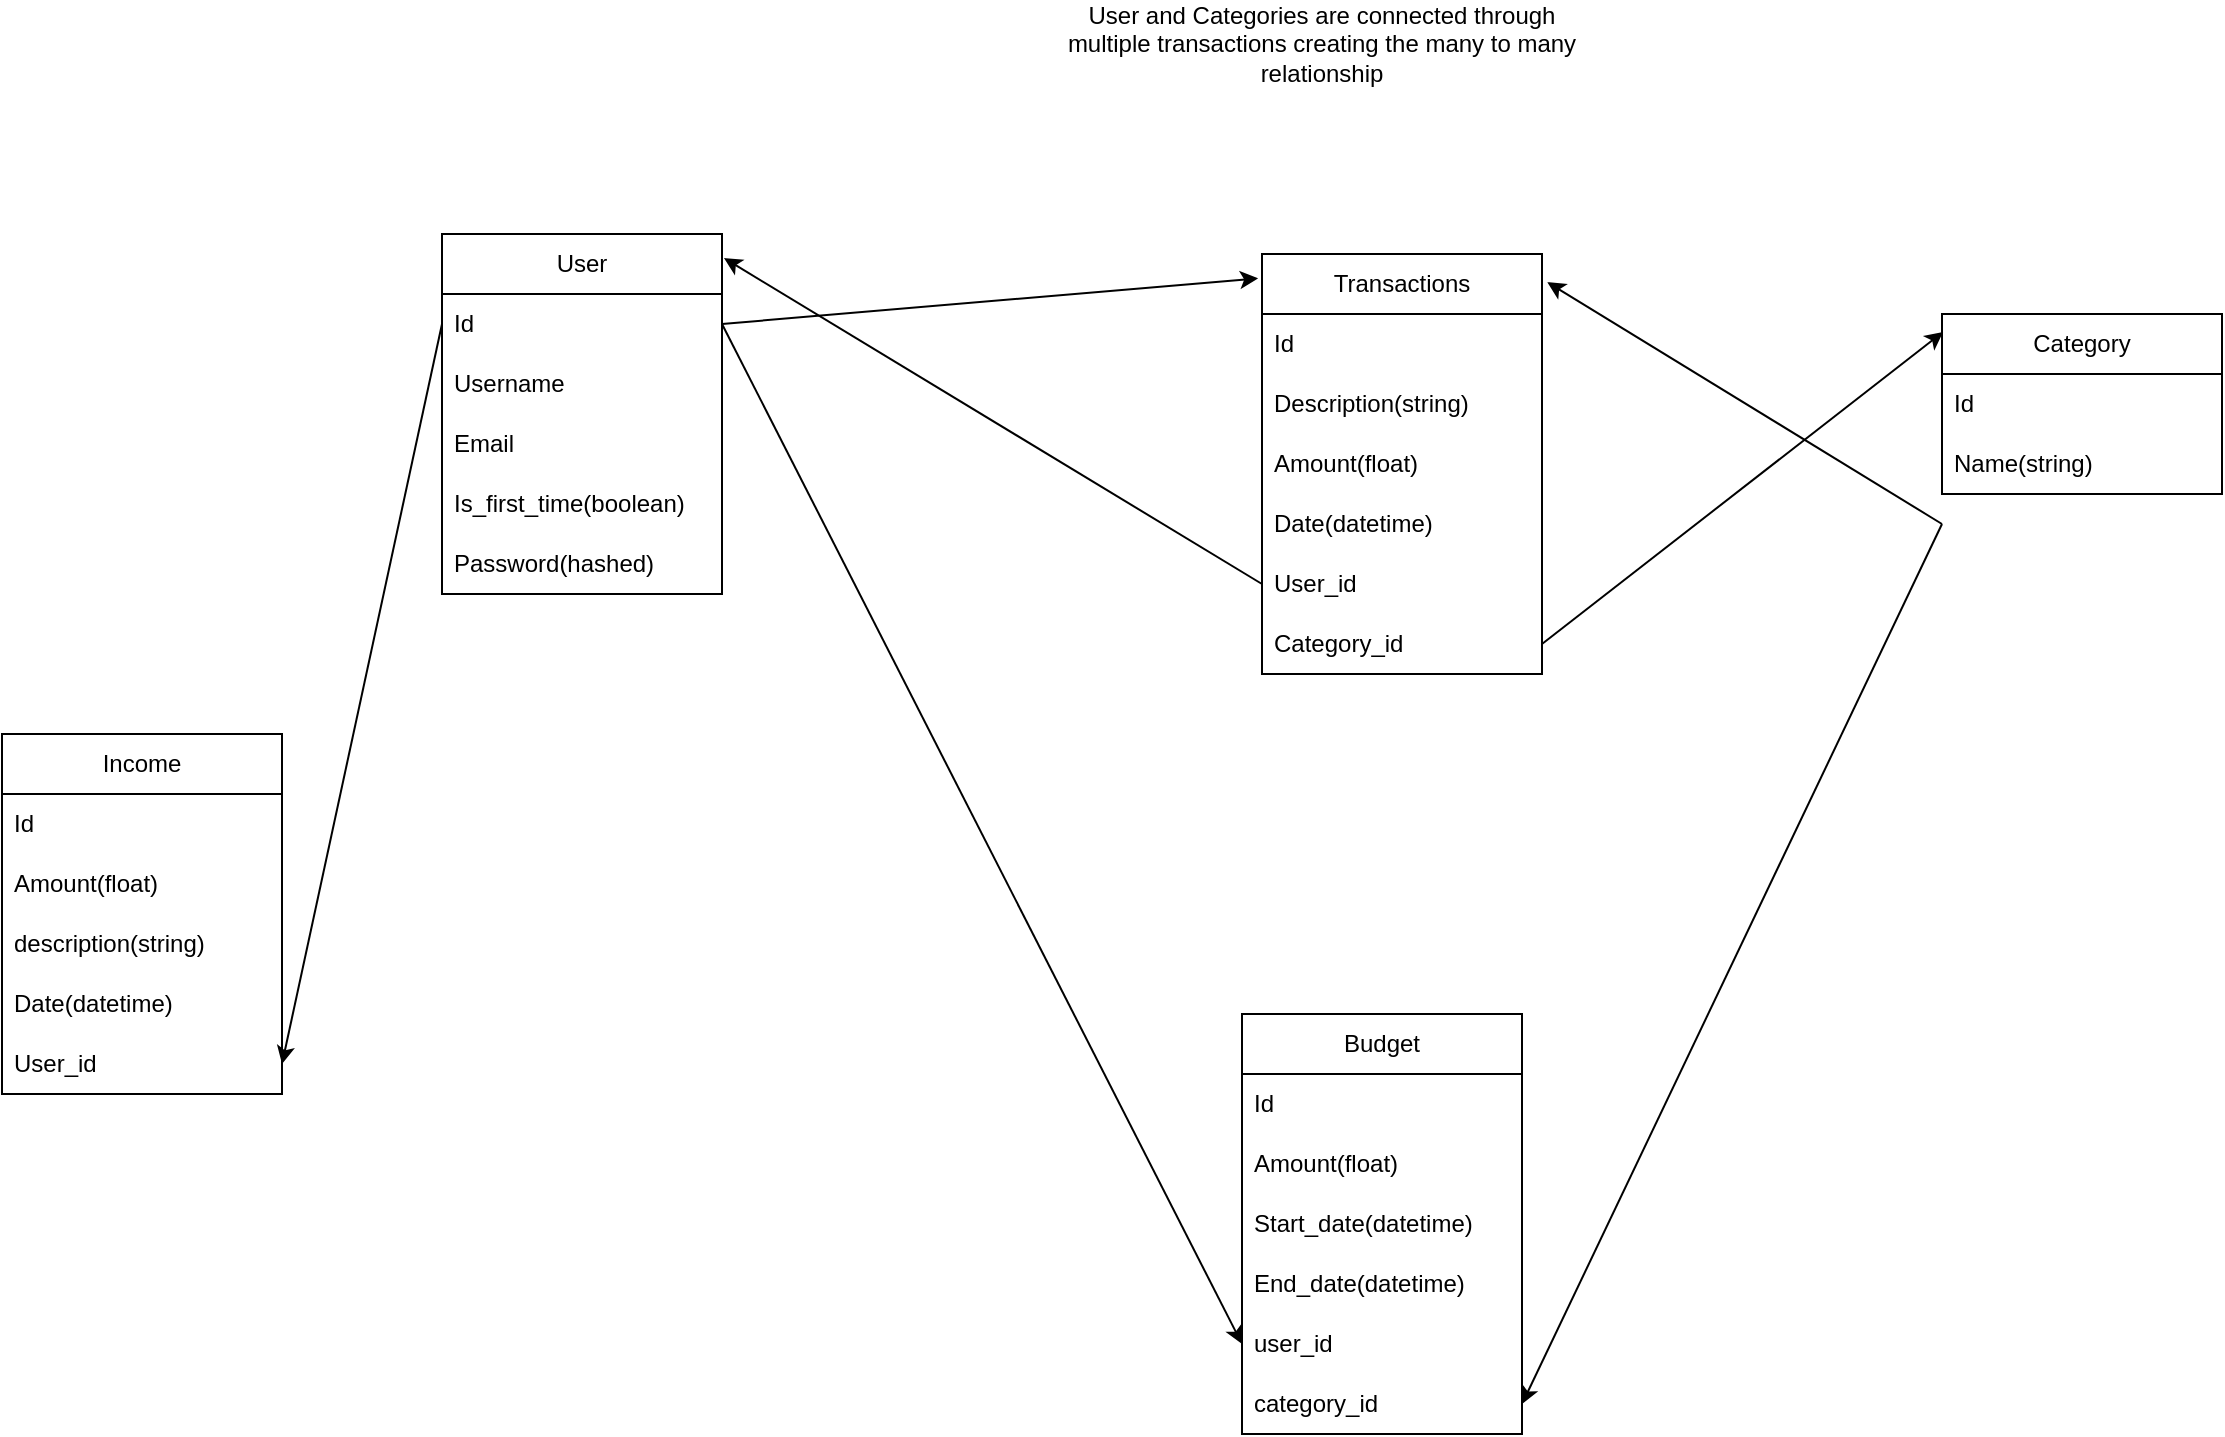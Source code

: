 <mxfile>
    <diagram id="fZOg4MZmH-KR1U9ZJjHP" name="Page-1">
        <mxGraphModel dx="1456" dy="597" grid="1" gridSize="10" guides="1" tooltips="1" connect="1" arrows="1" fold="1" page="1" pageScale="1" pageWidth="850" pageHeight="1100" math="0" shadow="0">
            <root>
                <mxCell id="0"/>
                <mxCell id="1" parent="0"/>
                <mxCell id="2" value="User" style="swimlane;fontStyle=0;childLayout=stackLayout;horizontal=1;startSize=30;horizontalStack=0;resizeParent=1;resizeParentMax=0;resizeLast=0;collapsible=1;marginBottom=0;whiteSpace=wrap;html=1;" parent="1" vertex="1">
                    <mxGeometry x="270" y="320" width="140" height="180" as="geometry"/>
                </mxCell>
                <mxCell id="3" value="Id" style="text;strokeColor=none;fillColor=none;align=left;verticalAlign=middle;spacingLeft=4;spacingRight=4;overflow=hidden;points=[[0,0.5],[1,0.5]];portConstraint=eastwest;rotatable=0;whiteSpace=wrap;html=1;" parent="2" vertex="1">
                    <mxGeometry y="30" width="140" height="30" as="geometry"/>
                </mxCell>
                <mxCell id="4" value="Username" style="text;strokeColor=none;fillColor=none;align=left;verticalAlign=middle;spacingLeft=4;spacingRight=4;overflow=hidden;points=[[0,0.5],[1,0.5]];portConstraint=eastwest;rotatable=0;whiteSpace=wrap;html=1;" parent="2" vertex="1">
                    <mxGeometry y="60" width="140" height="30" as="geometry"/>
                </mxCell>
                <mxCell id="5" value="Email" style="text;strokeColor=none;fillColor=none;align=left;verticalAlign=middle;spacingLeft=4;spacingRight=4;overflow=hidden;points=[[0,0.5],[1,0.5]];portConstraint=eastwest;rotatable=0;whiteSpace=wrap;html=1;" parent="2" vertex="1">
                    <mxGeometry y="90" width="140" height="30" as="geometry"/>
                </mxCell>
                <mxCell id="18" value="Is_first_time(boolean)" style="text;strokeColor=none;fillColor=none;align=left;verticalAlign=middle;spacingLeft=4;spacingRight=4;overflow=hidden;points=[[0,0.5],[1,0.5]];portConstraint=eastwest;rotatable=0;whiteSpace=wrap;html=1;" parent="2" vertex="1">
                    <mxGeometry y="120" width="140" height="30" as="geometry"/>
                </mxCell>
                <mxCell id="11" value="Password(hashed)" style="text;strokeColor=none;fillColor=none;align=left;verticalAlign=middle;spacingLeft=4;spacingRight=4;overflow=hidden;points=[[0,0.5],[1,0.5]];portConstraint=eastwest;rotatable=0;whiteSpace=wrap;html=1;" parent="2" vertex="1">
                    <mxGeometry y="150" width="140" height="30" as="geometry"/>
                </mxCell>
                <mxCell id="33" value="Budget" style="swimlane;fontStyle=0;childLayout=stackLayout;horizontal=1;startSize=30;horizontalStack=0;resizeParent=1;resizeParentMax=0;resizeLast=0;collapsible=1;marginBottom=0;whiteSpace=wrap;html=1;" parent="1" vertex="1">
                    <mxGeometry x="670" y="710" width="140" height="210" as="geometry"/>
                </mxCell>
                <mxCell id="34" value="Id" style="text;strokeColor=none;fillColor=none;align=left;verticalAlign=middle;spacingLeft=4;spacingRight=4;overflow=hidden;points=[[0,0.5],[1,0.5]];portConstraint=eastwest;rotatable=0;whiteSpace=wrap;html=1;" parent="33" vertex="1">
                    <mxGeometry y="30" width="140" height="30" as="geometry"/>
                </mxCell>
                <mxCell id="35" value="Amount(float)" style="text;strokeColor=none;fillColor=none;align=left;verticalAlign=middle;spacingLeft=4;spacingRight=4;overflow=hidden;points=[[0,0.5],[1,0.5]];portConstraint=eastwest;rotatable=0;whiteSpace=wrap;html=1;" parent="33" vertex="1">
                    <mxGeometry y="60" width="140" height="30" as="geometry"/>
                </mxCell>
                <mxCell id="36" value="Start_date(datetime)" style="text;strokeColor=none;fillColor=none;align=left;verticalAlign=middle;spacingLeft=4;spacingRight=4;overflow=hidden;points=[[0,0.5],[1,0.5]];portConstraint=eastwest;rotatable=0;whiteSpace=wrap;html=1;" parent="33" vertex="1">
                    <mxGeometry y="90" width="140" height="30" as="geometry"/>
                </mxCell>
                <mxCell id="37" value="End_date(datetime)" style="text;strokeColor=none;fillColor=none;align=left;verticalAlign=middle;spacingLeft=4;spacingRight=4;overflow=hidden;points=[[0,0.5],[1,0.5]];portConstraint=eastwest;rotatable=0;whiteSpace=wrap;html=1;" parent="33" vertex="1">
                    <mxGeometry y="120" width="140" height="30" as="geometry"/>
                </mxCell>
                <mxCell id="38" value="user_id" style="text;strokeColor=none;fillColor=none;align=left;verticalAlign=middle;spacingLeft=4;spacingRight=4;overflow=hidden;points=[[0,0.5],[1,0.5]];portConstraint=eastwest;rotatable=0;whiteSpace=wrap;html=1;" parent="33" vertex="1">
                    <mxGeometry y="150" width="140" height="30" as="geometry"/>
                </mxCell>
                <mxCell id="39" value="category_id" style="text;strokeColor=none;fillColor=none;align=left;verticalAlign=middle;spacingLeft=4;spacingRight=4;overflow=hidden;points=[[0,0.5],[1,0.5]];portConstraint=eastwest;rotatable=0;whiteSpace=wrap;html=1;" parent="33" vertex="1">
                    <mxGeometry y="180" width="140" height="30" as="geometry"/>
                </mxCell>
                <mxCell id="44" value="Category" style="swimlane;fontStyle=0;childLayout=stackLayout;horizontal=1;startSize=30;horizontalStack=0;resizeParent=1;resizeParentMax=0;resizeLast=0;collapsible=1;marginBottom=0;whiteSpace=wrap;html=1;" parent="1" vertex="1">
                    <mxGeometry x="1020" y="360" width="140" height="90" as="geometry"/>
                </mxCell>
                <mxCell id="45" value="Id" style="text;strokeColor=none;fillColor=none;align=left;verticalAlign=middle;spacingLeft=4;spacingRight=4;overflow=hidden;points=[[0,0.5],[1,0.5]];portConstraint=eastwest;rotatable=0;whiteSpace=wrap;html=1;" parent="44" vertex="1">
                    <mxGeometry y="30" width="140" height="30" as="geometry"/>
                </mxCell>
                <mxCell id="46" value="Name(string)" style="text;strokeColor=none;fillColor=none;align=left;verticalAlign=middle;spacingLeft=4;spacingRight=4;overflow=hidden;points=[[0,0.5],[1,0.5]];portConstraint=eastwest;rotatable=0;whiteSpace=wrap;html=1;" parent="44" vertex="1">
                    <mxGeometry y="60" width="140" height="30" as="geometry"/>
                </mxCell>
                <mxCell id="53" value="Transactions" style="swimlane;fontStyle=0;childLayout=stackLayout;horizontal=1;startSize=30;horizontalStack=0;resizeParent=1;resizeParentMax=0;resizeLast=0;collapsible=1;marginBottom=0;whiteSpace=wrap;html=1;" parent="1" vertex="1">
                    <mxGeometry x="680" y="330" width="140" height="210" as="geometry"/>
                </mxCell>
                <mxCell id="54" value="Id" style="text;strokeColor=none;fillColor=none;align=left;verticalAlign=middle;spacingLeft=4;spacingRight=4;overflow=hidden;points=[[0,0.5],[1,0.5]];portConstraint=eastwest;rotatable=0;whiteSpace=wrap;html=1;" parent="53" vertex="1">
                    <mxGeometry y="30" width="140" height="30" as="geometry"/>
                </mxCell>
                <mxCell id="55" value="Description(string)" style="text;strokeColor=none;fillColor=none;align=left;verticalAlign=middle;spacingLeft=4;spacingRight=4;overflow=hidden;points=[[0,0.5],[1,0.5]];portConstraint=eastwest;rotatable=0;whiteSpace=wrap;html=1;" parent="53" vertex="1">
                    <mxGeometry y="60" width="140" height="30" as="geometry"/>
                </mxCell>
                <mxCell id="56" value="Amount(float)" style="text;strokeColor=none;fillColor=none;align=left;verticalAlign=middle;spacingLeft=4;spacingRight=4;overflow=hidden;points=[[0,0.5],[1,0.5]];portConstraint=eastwest;rotatable=0;whiteSpace=wrap;html=1;" parent="53" vertex="1">
                    <mxGeometry y="90" width="140" height="30" as="geometry"/>
                </mxCell>
                <mxCell id="57" value="Date(datetime)" style="text;strokeColor=none;fillColor=none;align=left;verticalAlign=middle;spacingLeft=4;spacingRight=4;overflow=hidden;points=[[0,0.5],[1,0.5]];portConstraint=eastwest;rotatable=0;whiteSpace=wrap;html=1;" parent="53" vertex="1">
                    <mxGeometry y="120" width="140" height="30" as="geometry"/>
                </mxCell>
                <mxCell id="59" value="User_id" style="text;strokeColor=none;fillColor=none;align=left;verticalAlign=middle;spacingLeft=4;spacingRight=4;overflow=hidden;points=[[0,0.5],[1,0.5]];portConstraint=eastwest;rotatable=0;whiteSpace=wrap;html=1;" parent="53" vertex="1">
                    <mxGeometry y="150" width="140" height="30" as="geometry"/>
                </mxCell>
                <mxCell id="60" value="Category_id" style="text;strokeColor=none;fillColor=none;align=left;verticalAlign=middle;spacingLeft=4;spacingRight=4;overflow=hidden;points=[[0,0.5],[1,0.5]];portConstraint=eastwest;rotatable=0;whiteSpace=wrap;html=1;" parent="53" vertex="1">
                    <mxGeometry y="180" width="140" height="30" as="geometry"/>
                </mxCell>
                <mxCell id="63" value="Income" style="swimlane;fontStyle=0;childLayout=stackLayout;horizontal=1;startSize=30;horizontalStack=0;resizeParent=1;resizeParentMax=0;resizeLast=0;collapsible=1;marginBottom=0;whiteSpace=wrap;html=1;" parent="1" vertex="1">
                    <mxGeometry x="50" y="570" width="140" height="180" as="geometry"/>
                </mxCell>
                <mxCell id="64" value="Id" style="text;strokeColor=none;fillColor=none;align=left;verticalAlign=middle;spacingLeft=4;spacingRight=4;overflow=hidden;points=[[0,0.5],[1,0.5]];portConstraint=eastwest;rotatable=0;whiteSpace=wrap;html=1;" parent="63" vertex="1">
                    <mxGeometry y="30" width="140" height="30" as="geometry"/>
                </mxCell>
                <mxCell id="65" value="Amount(float)" style="text;strokeColor=none;fillColor=none;align=left;verticalAlign=middle;spacingLeft=4;spacingRight=4;overflow=hidden;points=[[0,0.5],[1,0.5]];portConstraint=eastwest;rotatable=0;whiteSpace=wrap;html=1;" parent="63" vertex="1">
                    <mxGeometry y="60" width="140" height="30" as="geometry"/>
                </mxCell>
                <mxCell id="66" value="description(string)" style="text;strokeColor=none;fillColor=none;align=left;verticalAlign=middle;spacingLeft=4;spacingRight=4;overflow=hidden;points=[[0,0.5],[1,0.5]];portConstraint=eastwest;rotatable=0;whiteSpace=wrap;html=1;" parent="63" vertex="1">
                    <mxGeometry y="90" width="140" height="30" as="geometry"/>
                </mxCell>
                <mxCell id="67" value="Date(datetime)" style="text;strokeColor=none;fillColor=none;align=left;verticalAlign=middle;spacingLeft=4;spacingRight=4;overflow=hidden;points=[[0,0.5],[1,0.5]];portConstraint=eastwest;rotatable=0;whiteSpace=wrap;html=1;" parent="63" vertex="1">
                    <mxGeometry y="120" width="140" height="30" as="geometry"/>
                </mxCell>
                <mxCell id="68" value="User_id" style="text;strokeColor=none;fillColor=none;align=left;verticalAlign=middle;spacingLeft=4;spacingRight=4;overflow=hidden;points=[[0,0.5],[1,0.5]];portConstraint=eastwest;rotatable=0;whiteSpace=wrap;html=1;" parent="63" vertex="1">
                    <mxGeometry y="150" width="140" height="30" as="geometry"/>
                </mxCell>
                <mxCell id="77" style="edgeStyle=none;html=1;exitX=1;exitY=0.5;exitDx=0;exitDy=0;entryX=-0.014;entryY=0.058;entryDx=0;entryDy=0;entryPerimeter=0;" parent="1" source="3" target="53" edge="1">
                    <mxGeometry relative="1" as="geometry">
                        <mxPoint x="410" y="515" as="sourcePoint"/>
                    </mxGeometry>
                </mxCell>
                <mxCell id="78" style="edgeStyle=none;html=1;exitX=0;exitY=0.5;exitDx=0;exitDy=0;entryX=1.007;entryY=0.067;entryDx=0;entryDy=0;entryPerimeter=0;" parent="1" source="59" target="2" edge="1">
                    <mxGeometry relative="1" as="geometry"/>
                </mxCell>
                <mxCell id="87" style="edgeStyle=none;html=1;exitX=1;exitY=0.5;exitDx=0;exitDy=0;entryX=0.004;entryY=0.1;entryDx=0;entryDy=0;entryPerimeter=0;" parent="1" source="60" target="44" edge="1">
                    <mxGeometry relative="1" as="geometry"/>
                </mxCell>
                <mxCell id="88" style="edgeStyle=none;html=1;exitX=0;exitY=0.5;exitDx=0;exitDy=0;entryX=1.019;entryY=0.067;entryDx=0;entryDy=0;entryPerimeter=0;" parent="1" target="53" edge="1">
                    <mxGeometry relative="1" as="geometry">
                        <mxPoint x="1020" y="465" as="sourcePoint"/>
                    </mxGeometry>
                </mxCell>
                <mxCell id="91" style="edgeStyle=none;html=1;exitX=0;exitY=0.5;exitDx=0;exitDy=0;entryX=1;entryY=0.5;entryDx=0;entryDy=0;" parent="1" target="39" edge="1">
                    <mxGeometry relative="1" as="geometry">
                        <mxPoint x="1020" y="465" as="sourcePoint"/>
                    </mxGeometry>
                </mxCell>
                <mxCell id="92" style="edgeStyle=none;html=1;entryX=0;entryY=0.5;entryDx=0;entryDy=0;exitX=1;exitY=0.5;exitDx=0;exitDy=0;" parent="1" source="3" target="38" edge="1">
                    <mxGeometry relative="1" as="geometry">
                        <mxPoint x="410" y="545" as="sourcePoint"/>
                    </mxGeometry>
                </mxCell>
                <mxCell id="93" style="edgeStyle=none;html=1;exitX=0;exitY=0.5;exitDx=0;exitDy=0;entryX=1;entryY=0.5;entryDx=0;entryDy=0;" parent="1" source="3" target="68" edge="1">
                    <mxGeometry relative="1" as="geometry">
                        <mxPoint x="270" y="515" as="sourcePoint"/>
                    </mxGeometry>
                </mxCell>
                <mxCell id="94" value="User and Categories are connected through multiple transactions creating the many to many relationship" style="text;html=1;strokeColor=none;fillColor=none;align=center;verticalAlign=middle;whiteSpace=wrap;rounded=0;" parent="1" vertex="1">
                    <mxGeometry x="580" y="210" width="260" height="30" as="geometry"/>
                </mxCell>
            </root>
        </mxGraphModel>
    </diagram>
</mxfile>
